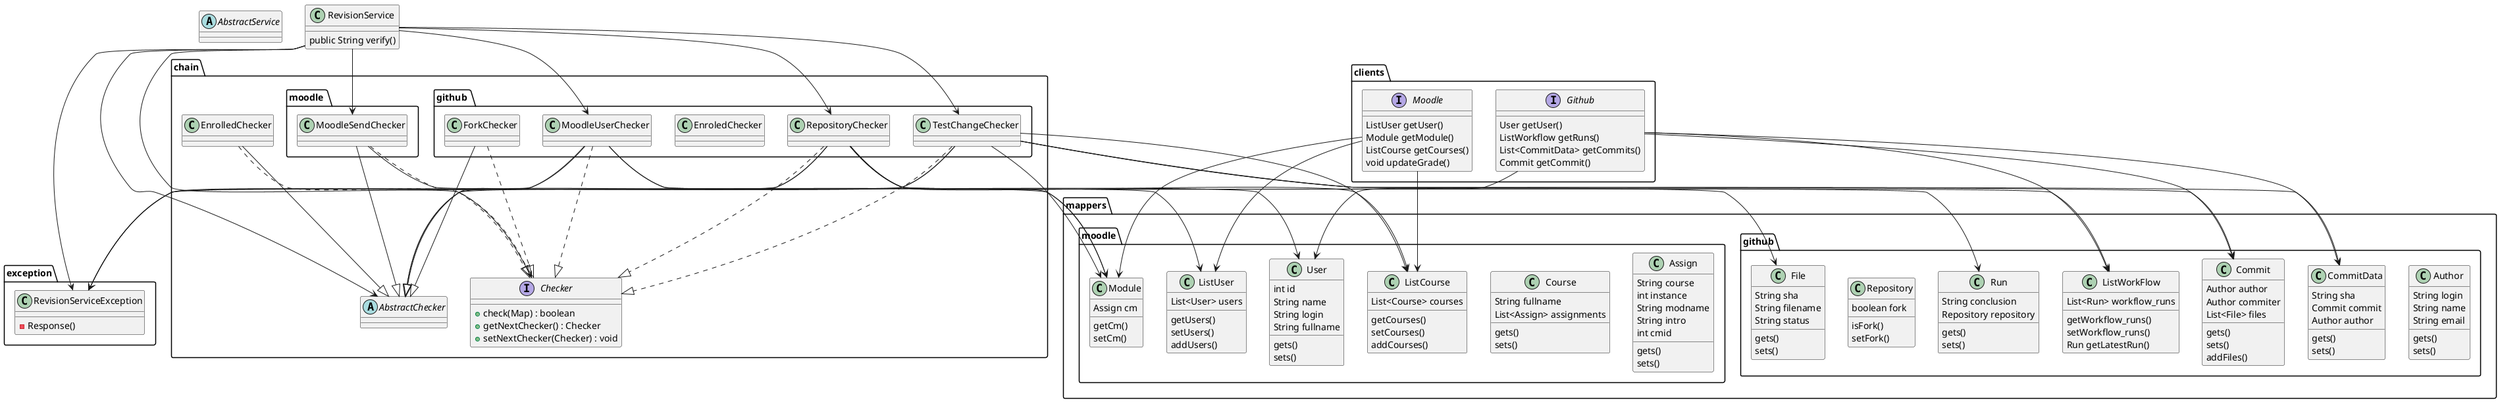 @startuml

abstract        "AbstractService"

class           "RevisionService"




class RevisionService {
    public String verify()
}




package "clients" {
    
    Interface Github {
        User getUser()
        ListWorkflow getRuns()
        List<CommitData> getCommits()
        Commit getCommit()
    }

    Interface "Moodle" {
        ListUser getUser()
        Module getModule()
        ListCourse getCourses()
        void updateGrade()
    }

}

package "exception" {
    class RevisionServiceException {
        - Response()
        
    }
}


package "mappers" {
    package "github" {
        class Author {
            String login
            String name
            String email
            gets()
            sets()
        }
        class CommitData {
            String sha
            Commit commit
            Author author
            gets()
            sets()
        }
        class File {
            String sha
            String filename
            String status
            gets()
            sets()
        }
        class Commit {
            Author author
            Author commiter
            List<File> files
            gets()
            sets()
            addFiles()
        }
        class ListWorkFlow {
            List<Run> workflow_runs
            getWorkflow_runs()
            setWorkflow_runs()
            Run getLatestRun()
        }
        class Repository {
            boolean fork
            isFork()
            setFork()
        }
        class Run {
            String conclusion
            Repository repository
            gets()
            sets()
        }
    }

    package "moodle" {
        class "Assign" {
            String course
            int instance
            String modname
            String intro
            int cmid
            gets()
            sets()
        }
        class "Course" {
            String fullname
            List<Assign> assignments
            gets()
            sets()
        }
        class "ListCourse" {
                List<Course> courses
                getCourses()
                setCourses()
                addCourses()
        }
        class "ListUser" {
            List<User> users
                getUsers()
                setUsers()
                addUsers()
        }
        class "Module" {
            Assign cm
            getCm()
            setCm()
        }
        class           "User" {
            int id
            String name
            String login
            String fullname
            gets()
            sets()
        }
    }

}

package "chain" {
    package "github " {

       class MoodleUserChecker {
           
       }

       
       class RepositoryChecker {

       }
       class EnroledChecker {
           
       }
       class ForkChecker {

       }
       
       class TestChangeChecker {

       }       
    }
    package "moodle " {
        class MoodleSendChecker {
            
        }
    }
    abstract AbstractChecker {

    }
    interface Checker {
        + check(Map) : boolean
        + getNextChecker() : Checker
        + setNextChecker(Checker) : void 
    }

    MoodleSendChecker --|> AbstractChecker
    MoodleSendChecker ..|> Checker
    MoodleSendChecker --> Module
    
    MoodleUserChecker --|> AbstractChecker
    MoodleUserChecker ..|> Checker
    MoodleUserChecker --> RevisionServiceException
    MoodleUserChecker --> ListUser
    MoodleUserChecker --> User

    

    ForkChecker --|> AbstractChecker
    ForkChecker ..|> Checker

    EnrolledChecker --|> AbstractChecker
    EnrolledChecker ..|> Checker

    RepositoryChecker --|> AbstractChecker
    RepositoryChecker ..|> Checker
    RepositoryChecker --> RevisionServiceException
    RepositoryChecker --> ListWorkFlow
    RepositoryChecker --> Run
    RepositoryChecker --> ListCourse
    RepositoryChecker --> Module

    
    TestChangeChecker --|> AbstractChecker
    TestChangeChecker ..|> Checker
    TestChangeChecker --> RevisionServiceException
    TestChangeChecker --> Commit
    TestChangeChecker --> CommitData
    TestChangeChecker --> File
    TestChangeChecker --> ListCourse
    TestChangeChecker --> Module


}
RevisionService --> MoodleUserChecker
RevisionService --> RepositoryChecker
RevisionService --> TestChangeChecker
RevisionService --> MoodleSendChecker
RevisionService --> RevisionServiceException
RevisionService --> Checker
RevisionService --> AbstractChecker


Github --> Commit
Github --> CommitData
Github --> ListWorkFlow
Github --> User

Moodle --> ListCourse
Moodle --> ListUser
Moodle --> Module

@enduml
